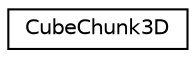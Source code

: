 digraph "Graphical Class Hierarchy"
{
 // LATEX_PDF_SIZE
  edge [fontname="Helvetica",fontsize="10",labelfontname="Helvetica",labelfontsize="10"];
  node [fontname="Helvetica",fontsize="10",shape=record];
  rankdir="LR";
  Node0 [label="CubeChunk3D",height=0.2,width=0.4,color="black", fillcolor="white", style="filled",URL="$structCubeChunk3D.html",tooltip=" "];
}

